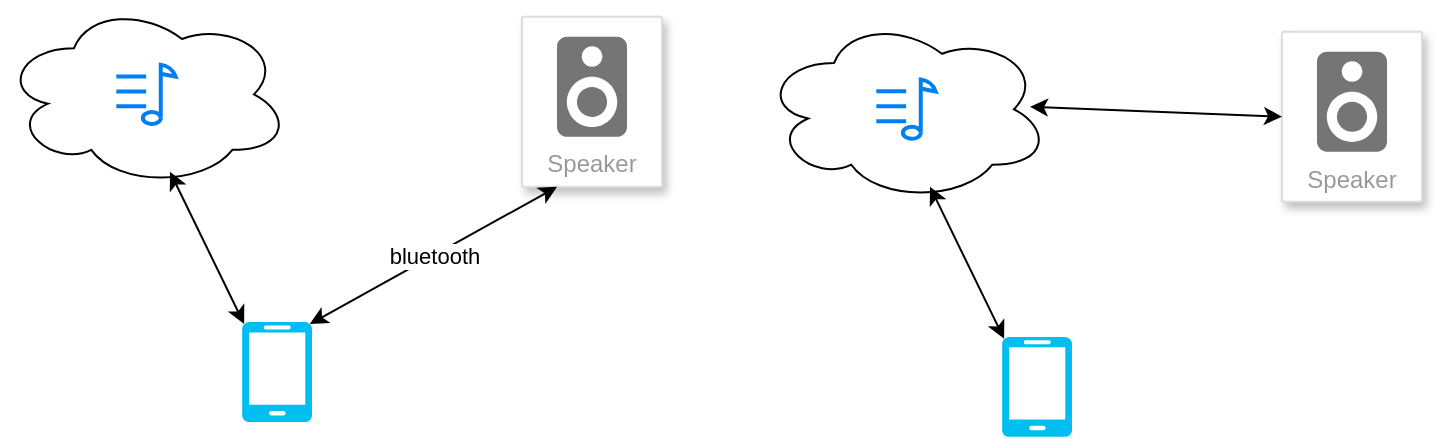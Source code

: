 <mxfile version="14.1.8" type="device"><diagram id="Fez51QLX6yPUm-_a4iuM" name="Page-1"><mxGraphModel dx="1106" dy="1003" grid="1" gridSize="10" guides="1" tooltips="1" connect="1" arrows="1" fold="1" page="1" pageScale="1" pageWidth="827" pageHeight="1169" math="0" shadow="0"><root><mxCell id="0"/><mxCell id="1" parent="0"/><mxCell id="bkRi8aOQFHDNeQfc3l1W-5" value="" style="ellipse;shape=cloud;whiteSpace=wrap;html=1;" vertex="1" parent="1"><mxGeometry x="40" y="180" width="144" height="92.42" as="geometry"/></mxCell><mxCell id="bkRi8aOQFHDNeQfc3l1W-1" value="" style="html=1;verticalLabelPosition=bottom;align=center;labelBackgroundColor=#ffffff;verticalAlign=top;strokeWidth=2;strokeColor=#0080F0;shadow=0;dashed=0;shape=mxgraph.ios7.icons.note;pointerEvents=1" vertex="1" parent="1"><mxGeometry x="97.15" y="211.36" width="29.7" height="29.7" as="geometry"/></mxCell><mxCell id="bkRi8aOQFHDNeQfc3l1W-2" value="Speaker" style="strokeColor=#dddddd;shadow=1;strokeWidth=1;rounded=1;absoluteArcSize=1;arcSize=2;labelPosition=center;verticalLabelPosition=middle;align=center;verticalAlign=bottom;spacingLeft=0;fontColor=#999999;fontSize=12;whiteSpace=wrap;spacingBottom=2;" vertex="1" parent="1"><mxGeometry x="300" y="187.42" width="70" height="85" as="geometry"/></mxCell><mxCell id="bkRi8aOQFHDNeQfc3l1W-3" value="" style="dashed=0;connectable=0;html=1;fillColor=#757575;strokeColor=none;shape=mxgraph.gcp2.speaker;part=1;" vertex="1" parent="bkRi8aOQFHDNeQfc3l1W-2"><mxGeometry x="0.5" width="35" height="50" relative="1" as="geometry"><mxPoint x="-17.5" y="10" as="offset"/></mxGeometry></mxCell><mxCell id="bkRi8aOQFHDNeQfc3l1W-4" value="" style="verticalLabelPosition=bottom;html=1;verticalAlign=top;align=center;strokeColor=none;fillColor=#00BEF2;shape=mxgraph.azure.mobile;pointerEvents=1;" vertex="1" parent="1"><mxGeometry x="160" y="340" width="35" height="50" as="geometry"/></mxCell><mxCell id="bkRi8aOQFHDNeQfc3l1W-7" value="bluetooth" style="endArrow=classic;startArrow=classic;html=1;entryX=0.25;entryY=1;entryDx=0;entryDy=0;exitX=0.97;exitY=0.02;exitDx=0;exitDy=0;exitPerimeter=0;" edge="1" parent="1" source="bkRi8aOQFHDNeQfc3l1W-4" target="bkRi8aOQFHDNeQfc3l1W-2"><mxGeometry width="50" height="50" relative="1" as="geometry"><mxPoint x="234" y="367.42" as="sourcePoint"/><mxPoint x="324" y="272.42" as="targetPoint"/></mxGeometry></mxCell><mxCell id="bkRi8aOQFHDNeQfc3l1W-9" value="" style="endArrow=classic;startArrow=classic;html=1;entryX=0.03;entryY=0.02;entryDx=0;entryDy=0;entryPerimeter=0;" edge="1" parent="1" target="bkRi8aOQFHDNeQfc3l1W-4"><mxGeometry width="50" height="50" relative="1" as="geometry"><mxPoint x="124" y="264.92" as="sourcePoint"/><mxPoint x="294" y="272.42" as="targetPoint"/></mxGeometry></mxCell><mxCell id="bkRi8aOQFHDNeQfc3l1W-10" value="" style="ellipse;shape=cloud;whiteSpace=wrap;html=1;" vertex="1" parent="1"><mxGeometry x="420" y="187.42" width="144" height="92.42" as="geometry"/></mxCell><mxCell id="bkRi8aOQFHDNeQfc3l1W-11" value="" style="html=1;verticalLabelPosition=bottom;align=center;labelBackgroundColor=#ffffff;verticalAlign=top;strokeWidth=2;strokeColor=#0080F0;shadow=0;dashed=0;shape=mxgraph.ios7.icons.note;pointerEvents=1" vertex="1" parent="1"><mxGeometry x="477.15" y="218.78" width="29.7" height="29.7" as="geometry"/></mxCell><mxCell id="bkRi8aOQFHDNeQfc3l1W-12" value="Speaker" style="strokeColor=#dddddd;shadow=1;strokeWidth=1;rounded=1;absoluteArcSize=1;arcSize=2;labelPosition=center;verticalLabelPosition=middle;align=center;verticalAlign=bottom;spacingLeft=0;fontColor=#999999;fontSize=12;whiteSpace=wrap;spacingBottom=2;" vertex="1" parent="1"><mxGeometry x="680" y="194.84" width="70" height="85" as="geometry"/></mxCell><mxCell id="bkRi8aOQFHDNeQfc3l1W-13" value="" style="dashed=0;connectable=0;html=1;fillColor=#757575;strokeColor=none;shape=mxgraph.gcp2.speaker;part=1;" vertex="1" parent="bkRi8aOQFHDNeQfc3l1W-12"><mxGeometry x="0.5" width="35" height="50" relative="1" as="geometry"><mxPoint x="-17.5" y="10" as="offset"/></mxGeometry></mxCell><mxCell id="bkRi8aOQFHDNeQfc3l1W-14" value="" style="verticalLabelPosition=bottom;html=1;verticalAlign=top;align=center;strokeColor=none;fillColor=#00BEF2;shape=mxgraph.azure.mobile;pointerEvents=1;" vertex="1" parent="1"><mxGeometry x="540" y="347.42" width="35" height="50" as="geometry"/></mxCell><mxCell id="bkRi8aOQFHDNeQfc3l1W-16" value="" style="endArrow=classic;startArrow=classic;html=1;entryX=0;entryY=0.5;entryDx=0;entryDy=0;" edge="1" target="bkRi8aOQFHDNeQfc3l1W-12" parent="1"><mxGeometry width="50" height="50" relative="1" as="geometry"><mxPoint x="554" y="232.42" as="sourcePoint"/><mxPoint x="644" y="137.42" as="targetPoint"/></mxGeometry></mxCell><mxCell id="bkRi8aOQFHDNeQfc3l1W-17" value="" style="endArrow=classic;startArrow=classic;html=1;entryX=0.03;entryY=0.02;entryDx=0;entryDy=0;entryPerimeter=0;" edge="1" target="bkRi8aOQFHDNeQfc3l1W-14" parent="1"><mxGeometry width="50" height="50" relative="1" as="geometry"><mxPoint x="504" y="272.34" as="sourcePoint"/><mxPoint x="674" y="279.84" as="targetPoint"/></mxGeometry></mxCell></root></mxGraphModel></diagram></mxfile>